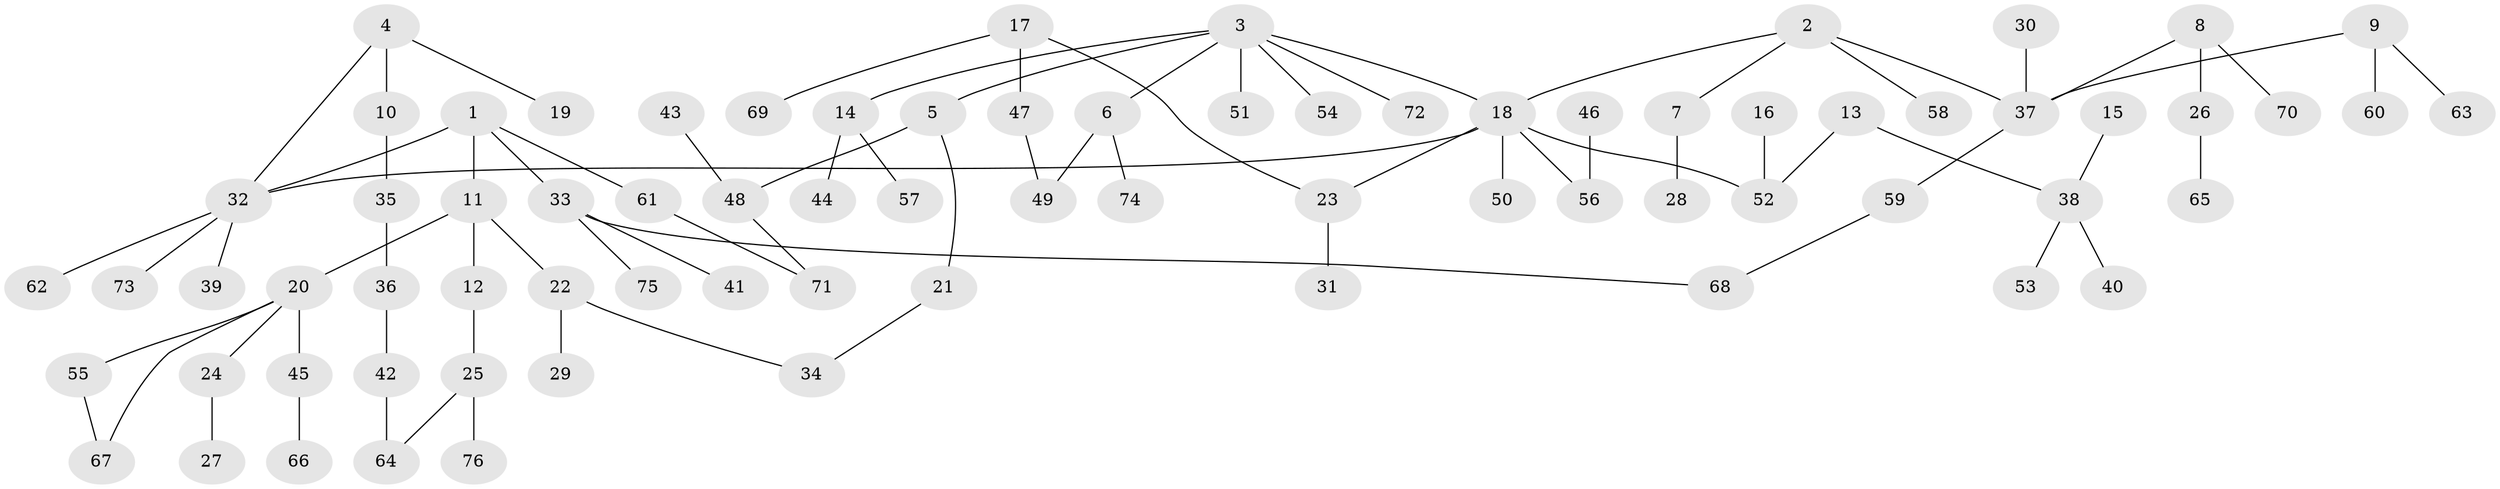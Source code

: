 // original degree distribution, {7: 0.015873015873015872, 2: 0.30952380952380953, 4: 0.06349206349206349, 8: 0.007936507936507936, 5: 0.015873015873015872, 3: 0.14285714285714285, 6: 0.015873015873015872, 1: 0.42857142857142855}
// Generated by graph-tools (version 1.1) at 2025/36/03/04/25 23:36:02]
// undirected, 76 vertices, 81 edges
graph export_dot {
  node [color=gray90,style=filled];
  1;
  2;
  3;
  4;
  5;
  6;
  7;
  8;
  9;
  10;
  11;
  12;
  13;
  14;
  15;
  16;
  17;
  18;
  19;
  20;
  21;
  22;
  23;
  24;
  25;
  26;
  27;
  28;
  29;
  30;
  31;
  32;
  33;
  34;
  35;
  36;
  37;
  38;
  39;
  40;
  41;
  42;
  43;
  44;
  45;
  46;
  47;
  48;
  49;
  50;
  51;
  52;
  53;
  54;
  55;
  56;
  57;
  58;
  59;
  60;
  61;
  62;
  63;
  64;
  65;
  66;
  67;
  68;
  69;
  70;
  71;
  72;
  73;
  74;
  75;
  76;
  1 -- 11 [weight=1.0];
  1 -- 32 [weight=1.0];
  1 -- 33 [weight=1.0];
  1 -- 61 [weight=1.0];
  2 -- 7 [weight=1.0];
  2 -- 18 [weight=1.0];
  2 -- 37 [weight=1.0];
  2 -- 58 [weight=1.0];
  3 -- 5 [weight=1.0];
  3 -- 6 [weight=1.0];
  3 -- 14 [weight=1.0];
  3 -- 18 [weight=1.0];
  3 -- 51 [weight=1.0];
  3 -- 54 [weight=1.0];
  3 -- 72 [weight=1.0];
  4 -- 10 [weight=1.0];
  4 -- 19 [weight=1.0];
  4 -- 32 [weight=1.0];
  5 -- 21 [weight=1.0];
  5 -- 48 [weight=1.0];
  6 -- 49 [weight=1.0];
  6 -- 74 [weight=1.0];
  7 -- 28 [weight=1.0];
  8 -- 26 [weight=1.0];
  8 -- 37 [weight=1.0];
  8 -- 70 [weight=1.0];
  9 -- 37 [weight=1.0];
  9 -- 60 [weight=1.0];
  9 -- 63 [weight=1.0];
  10 -- 35 [weight=1.0];
  11 -- 12 [weight=1.0];
  11 -- 20 [weight=1.0];
  11 -- 22 [weight=1.0];
  12 -- 25 [weight=1.0];
  13 -- 38 [weight=1.0];
  13 -- 52 [weight=1.0];
  14 -- 44 [weight=1.0];
  14 -- 57 [weight=1.0];
  15 -- 38 [weight=1.0];
  16 -- 52 [weight=1.0];
  17 -- 23 [weight=1.0];
  17 -- 47 [weight=1.0];
  17 -- 69 [weight=1.0];
  18 -- 23 [weight=1.0];
  18 -- 32 [weight=1.0];
  18 -- 50 [weight=1.0];
  18 -- 52 [weight=1.0];
  18 -- 56 [weight=1.0];
  20 -- 24 [weight=1.0];
  20 -- 45 [weight=1.0];
  20 -- 55 [weight=1.0];
  20 -- 67 [weight=1.0];
  21 -- 34 [weight=1.0];
  22 -- 29 [weight=1.0];
  22 -- 34 [weight=1.0];
  23 -- 31 [weight=1.0];
  24 -- 27 [weight=1.0];
  25 -- 64 [weight=1.0];
  25 -- 76 [weight=1.0];
  26 -- 65 [weight=1.0];
  30 -- 37 [weight=1.0];
  32 -- 39 [weight=1.0];
  32 -- 62 [weight=1.0];
  32 -- 73 [weight=1.0];
  33 -- 41 [weight=1.0];
  33 -- 68 [weight=1.0];
  33 -- 75 [weight=1.0];
  35 -- 36 [weight=1.0];
  36 -- 42 [weight=1.0];
  37 -- 59 [weight=1.0];
  38 -- 40 [weight=1.0];
  38 -- 53 [weight=1.0];
  42 -- 64 [weight=1.0];
  43 -- 48 [weight=1.0];
  45 -- 66 [weight=1.0];
  46 -- 56 [weight=1.0];
  47 -- 49 [weight=1.0];
  48 -- 71 [weight=1.0];
  55 -- 67 [weight=1.0];
  59 -- 68 [weight=1.0];
  61 -- 71 [weight=1.0];
}
